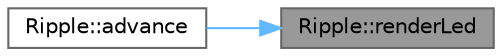 digraph "Ripple::renderLed"
{
 // LATEX_PDF_SIZE
  bgcolor="transparent";
  edge [fontname=Helvetica,fontsize=10,labelfontname=Helvetica,labelfontsize=10];
  node [fontname=Helvetica,fontsize=10,shape=box,height=0.2,width=0.4];
  rankdir="RL";
  Node1 [id="Node000001",label="Ripple::renderLed",height=0.2,width=0.4,color="gray40", fillcolor="grey60", style="filled", fontcolor="black",tooltip=" "];
  Node1 -> Node2 [id="edge1_Node000001_Node000002",dir="back",color="steelblue1",style="solid",tooltip=" "];
  Node2 [id="Node000002",label="Ripple::advance",height=0.2,width=0.4,color="grey40", fillcolor="white", style="filled",URL="$d1/d85/class_ripple_a8e381b2bdc3568c72a4a674b63a353ee.html#a8e381b2bdc3568c72a4a674b63a353ee",tooltip=" "];
}
